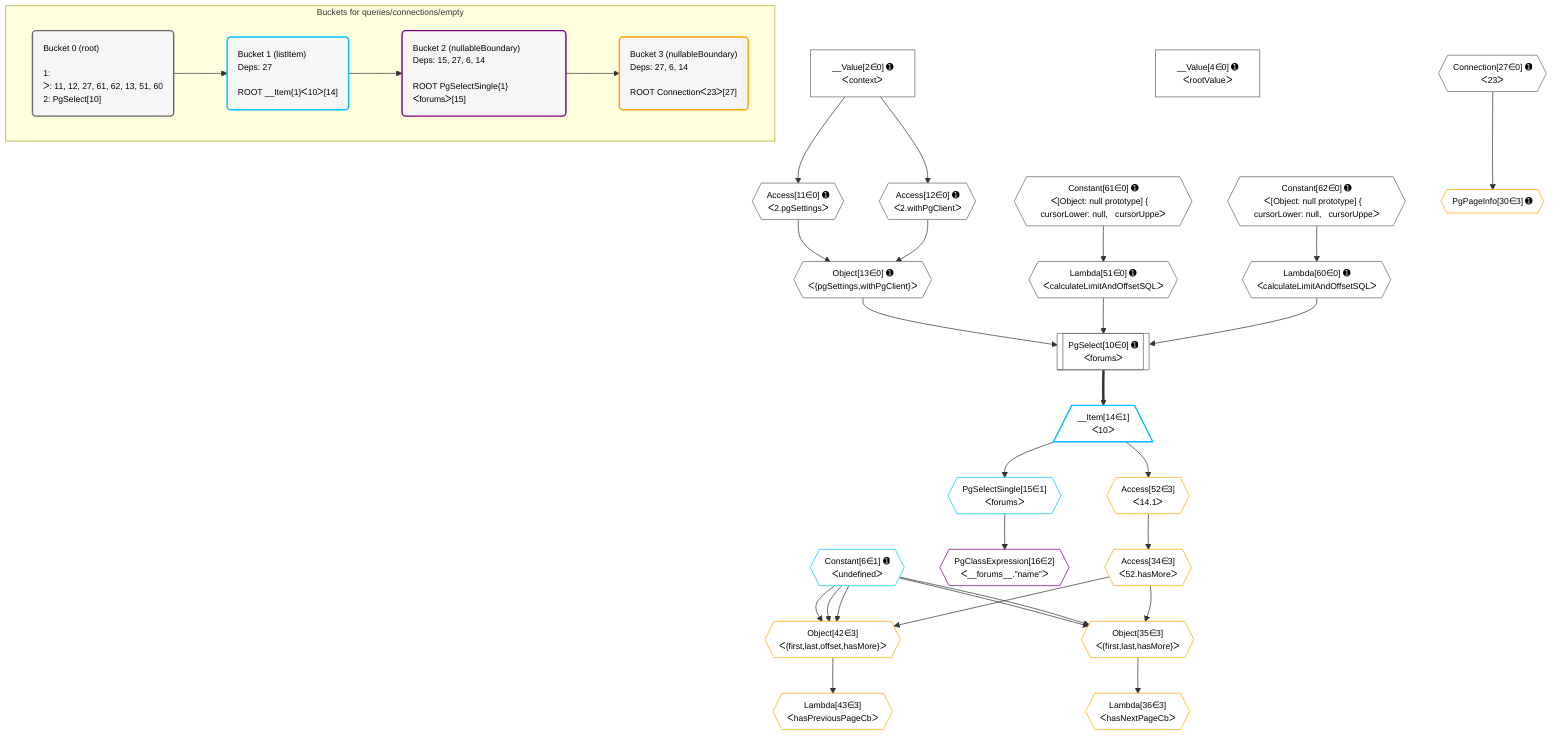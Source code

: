 %%{init: {'themeVariables': { 'fontSize': '12px'}}}%%
graph TD
    classDef path fill:#eee,stroke:#000,color:#000
    classDef plan fill:#fff,stroke-width:1px,color:#000
    classDef itemplan fill:#fff,stroke-width:2px,color:#000
    classDef unbatchedplan fill:#dff,stroke-width:1px,color:#000
    classDef sideeffectplan fill:#fcc,stroke-width:2px,color:#000
    classDef bucket fill:#f6f6f6,color:#000,stroke-width:2px,text-align:left


    %% plan dependencies
    PgSelect10[["PgSelect[10∈0] ➊<br />ᐸforumsᐳ"]]:::plan
    Object13{{"Object[13∈0] ➊<br />ᐸ{pgSettings,withPgClient}ᐳ"}}:::plan
    Lambda51{{"Lambda[51∈0] ➊<br />ᐸcalculateLimitAndOffsetSQLᐳ"}}:::plan
    Lambda60{{"Lambda[60∈0] ➊<br />ᐸcalculateLimitAndOffsetSQLᐳ"}}:::plan
    Object13 & Lambda51 & Lambda60 --> PgSelect10
    Access11{{"Access[11∈0] ➊<br />ᐸ2.pgSettingsᐳ"}}:::plan
    Access12{{"Access[12∈0] ➊<br />ᐸ2.withPgClientᐳ"}}:::plan
    Access11 & Access12 --> Object13
    __Value2["__Value[2∈0] ➊<br />ᐸcontextᐳ"]:::plan
    __Value2 --> Access11
    __Value2 --> Access12
    Constant61{{"Constant[61∈0] ➊<br />ᐸ[Object: null prototype] {   cursorLower: null,   cursorUppeᐳ"}}:::plan
    Constant61 --> Lambda51
    Constant62{{"Constant[62∈0] ➊<br />ᐸ[Object: null prototype] {   cursorLower: null,   cursorUppeᐳ"}}:::plan
    Constant62 --> Lambda60
    __Value4["__Value[4∈0] ➊<br />ᐸrootValueᐳ"]:::plan
    Connection27{{"Connection[27∈0] ➊<br />ᐸ23ᐳ"}}:::plan
    __Item14[/"__Item[14∈1]<br />ᐸ10ᐳ"\]:::itemplan
    PgSelect10 ==> __Item14
    PgSelectSingle15{{"PgSelectSingle[15∈1]<br />ᐸforumsᐳ"}}:::plan
    __Item14 --> PgSelectSingle15
    Constant6{{"Constant[6∈1] ➊<br />ᐸundefinedᐳ"}}:::plan
    PgClassExpression16{{"PgClassExpression[16∈2]<br />ᐸ__forums__.”name”ᐳ"}}:::plan
    PgSelectSingle15 --> PgClassExpression16
    Object42{{"Object[42∈3]<br />ᐸ{first,last,offset,hasMore}ᐳ"}}:::plan
    Access34{{"Access[34∈3]<br />ᐸ52.hasMoreᐳ"}}:::plan
    Constant6 & Constant6 & Constant6 & Access34 --> Object42
    Object35{{"Object[35∈3]<br />ᐸ{first,last,hasMore}ᐳ"}}:::plan
    Constant6 & Constant6 & Access34 --> Object35
    PgPageInfo30{{"PgPageInfo[30∈3] ➊"}}:::plan
    Connection27 --> PgPageInfo30
    Access52{{"Access[52∈3]<br />ᐸ14.1ᐳ"}}:::plan
    Access52 --> Access34
    Lambda36{{"Lambda[36∈3]<br />ᐸhasNextPageCbᐳ"}}:::plan
    Object35 --> Lambda36
    Lambda43{{"Lambda[43∈3]<br />ᐸhasPreviousPageCbᐳ"}}:::plan
    Object42 --> Lambda43
    __Item14 --> Access52

    %% define steps

    subgraph "Buckets for queries/connections/empty"
    Bucket0("Bucket 0 (root)<br /><br />1: <br />ᐳ: 11, 12, 27, 61, 62, 13, 51, 60<br />2: PgSelect[10]"):::bucket
    classDef bucket0 stroke:#696969
    class Bucket0,__Value2,__Value4,PgSelect10,Access11,Access12,Object13,Connection27,Lambda51,Lambda60,Constant61,Constant62 bucket0
    Bucket1("Bucket 1 (listItem)<br />Deps: 27<br /><br />ROOT __Item{1}ᐸ10ᐳ[14]"):::bucket
    classDef bucket1 stroke:#00bfff
    class Bucket1,Constant6,__Item14,PgSelectSingle15 bucket1
    Bucket2("Bucket 2 (nullableBoundary)<br />Deps: 15, 27, 6, 14<br /><br />ROOT PgSelectSingle{1}ᐸforumsᐳ[15]"):::bucket
    classDef bucket2 stroke:#7f007f
    class Bucket2,PgClassExpression16 bucket2
    Bucket3("Bucket 3 (nullableBoundary)<br />Deps: 27, 6, 14<br /><br />ROOT Connectionᐸ23ᐳ[27]"):::bucket
    classDef bucket3 stroke:#ffa500
    class Bucket3,PgPageInfo30,Access34,Object35,Lambda36,Object42,Lambda43,Access52 bucket3
    Bucket0 --> Bucket1
    Bucket1 --> Bucket2
    Bucket2 --> Bucket3
    end
